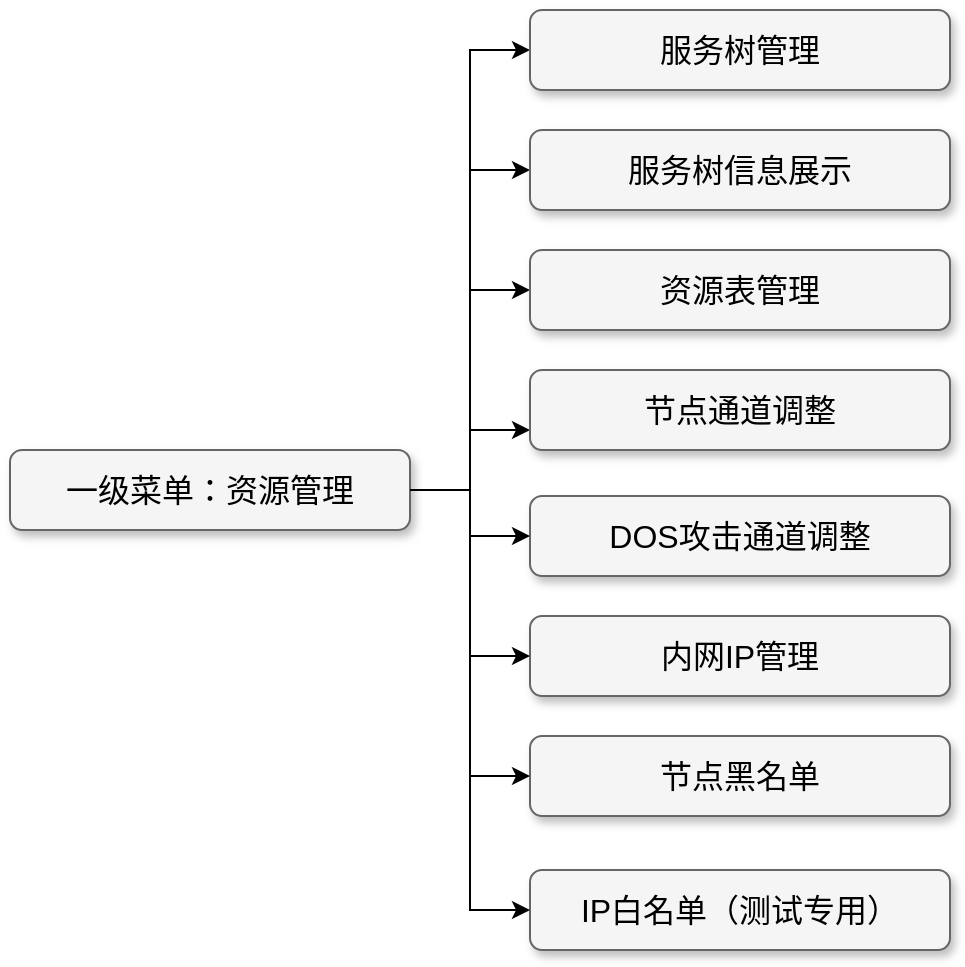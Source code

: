 <mxfile version="13.10.6" type="github"><diagram name="Page-1" id="b98fa263-6416-c6ec-5b7d-78bf54ef71d0"><mxGraphModel dx="1422" dy="706" grid="1" gridSize="10" guides="1" tooltips="1" connect="1" arrows="1" fold="1" page="1" pageScale="1.5" pageWidth="1169" pageHeight="826" background="#ffffff" math="0" shadow="0"><root><mxCell id="0" style=";html=1;"/><mxCell id="1" style=";html=1;" parent="0"/><mxCell id="gHuhCWXJ2lvisYRtFpzS-8" style="edgeStyle=orthogonalEdgeStyle;rounded=0;orthogonalLoop=1;jettySize=auto;html=1;exitX=1;exitY=0.5;exitDx=0;exitDy=0;entryX=0;entryY=0.75;entryDx=0;entryDy=0;" parent="1" source="303ed1de8c2c98b4-3" target="gHuhCWXJ2lvisYRtFpzS-3" edge="1"><mxGeometry relative="1" as="geometry"/></mxCell><mxCell id="gHuhCWXJ2lvisYRtFpzS-9" style="edgeStyle=orthogonalEdgeStyle;rounded=0;orthogonalLoop=1;jettySize=auto;html=1;exitX=1;exitY=0.5;exitDx=0;exitDy=0;entryX=0;entryY=0.5;entryDx=0;entryDy=0;" parent="1" source="303ed1de8c2c98b4-3" target="303ed1de8c2c98b4-4" edge="1"><mxGeometry relative="1" as="geometry"/></mxCell><mxCell id="gHuhCWXJ2lvisYRtFpzS-10" style="edgeStyle=orthogonalEdgeStyle;rounded=0;orthogonalLoop=1;jettySize=auto;html=1;exitX=1;exitY=0.5;exitDx=0;exitDy=0;entryX=0;entryY=0.5;entryDx=0;entryDy=0;" parent="1" source="303ed1de8c2c98b4-3" target="gHuhCWXJ2lvisYRtFpzS-1" edge="1"><mxGeometry relative="1" as="geometry"/></mxCell><mxCell id="gHuhCWXJ2lvisYRtFpzS-11" style="edgeStyle=orthogonalEdgeStyle;rounded=0;orthogonalLoop=1;jettySize=auto;html=1;exitX=1;exitY=0.5;exitDx=0;exitDy=0;entryX=0;entryY=0.5;entryDx=0;entryDy=0;" parent="1" source="303ed1de8c2c98b4-3" target="gHuhCWXJ2lvisYRtFpzS-2" edge="1"><mxGeometry relative="1" as="geometry"/></mxCell><mxCell id="303ed1de8c2c98b4-3" value="一级菜单：资源管理" style="whiteSpace=wrap;html=1;rounded=1;shadow=1;strokeWidth=1;fontSize=16;align=center;fillColor=#f5f5f5;strokeColor=#666666;" parent="1" vertex="1"><mxGeometry x="150" y="370" width="200" height="40" as="geometry"/></mxCell><mxCell id="303ed1de8c2c98b4-4" value="服务树管理" style="whiteSpace=wrap;html=1;rounded=1;shadow=1;strokeWidth=1;fontSize=16;align=center;fillColor=#f5f5f5;strokeColor=#666666;" parent="1" vertex="1"><mxGeometry x="410" y="150" width="210" height="40" as="geometry"/></mxCell><mxCell id="gHuhCWXJ2lvisYRtFpzS-1" value="服务树信息展示" style="whiteSpace=wrap;html=1;rounded=1;shadow=1;strokeWidth=1;fontSize=16;align=center;fillColor=#f5f5f5;strokeColor=#666666;" parent="1" vertex="1"><mxGeometry x="410" y="210" width="210" height="40" as="geometry"/></mxCell><mxCell id="gHuhCWXJ2lvisYRtFpzS-2" value="资源表管理" style="whiteSpace=wrap;html=1;rounded=1;shadow=1;strokeWidth=1;fontSize=16;align=center;fillColor=#f5f5f5;strokeColor=#666666;" parent="1" vertex="1"><mxGeometry x="410" y="270" width="210" height="40" as="geometry"/></mxCell><mxCell id="gHuhCWXJ2lvisYRtFpzS-3" value="节点通道调整" style="whiteSpace=wrap;html=1;rounded=1;shadow=1;strokeWidth=1;fontSize=16;align=center;fillColor=#f5f5f5;strokeColor=#666666;" parent="1" vertex="1"><mxGeometry x="410" y="330" width="210" height="40" as="geometry"/></mxCell><mxCell id="7C6kImrWpoYYN32efwaJ-1" value="内网IP管理" style="whiteSpace=wrap;html=1;rounded=1;shadow=1;strokeWidth=1;fontSize=16;align=center;fillColor=#f5f5f5;strokeColor=#666666;" vertex="1" parent="1"><mxGeometry x="410" y="453" width="210" height="40" as="geometry"/></mxCell><mxCell id="7C6kImrWpoYYN32efwaJ-2" value="DOS攻击通道调整" style="whiteSpace=wrap;html=1;rounded=1;shadow=1;strokeWidth=1;fontSize=16;align=center;fillColor=#f5f5f5;strokeColor=#666666;" vertex="1" parent="1"><mxGeometry x="410" y="393" width="210" height="40" as="geometry"/></mxCell><mxCell id="7C6kImrWpoYYN32efwaJ-3" value="节点黑名单" style="whiteSpace=wrap;html=1;rounded=1;shadow=1;strokeWidth=1;fontSize=16;align=center;fillColor=#f5f5f5;strokeColor=#666666;" vertex="1" parent="1"><mxGeometry x="410" y="513" width="210" height="40" as="geometry"/></mxCell><mxCell id="7C6kImrWpoYYN32efwaJ-4" value="IP白名单（测试专用）" style="whiteSpace=wrap;html=1;rounded=1;shadow=1;strokeWidth=1;fontSize=16;align=center;fillColor=#f5f5f5;strokeColor=#666666;" vertex="1" parent="1"><mxGeometry x="410" y="580" width="210" height="40" as="geometry"/></mxCell><mxCell id="7C6kImrWpoYYN32efwaJ-5" style="edgeStyle=orthogonalEdgeStyle;rounded=0;orthogonalLoop=1;jettySize=auto;html=1;exitX=1;exitY=0.5;exitDx=0;exitDy=0;entryX=0;entryY=0.5;entryDx=0;entryDy=0;" edge="1" parent="1" source="303ed1de8c2c98b4-3" target="7C6kImrWpoYYN32efwaJ-2"><mxGeometry relative="1" as="geometry"><mxPoint x="360" y="270" as="sourcePoint"/><mxPoint x="420" y="370" as="targetPoint"/></mxGeometry></mxCell><mxCell id="7C6kImrWpoYYN32efwaJ-6" style="edgeStyle=orthogonalEdgeStyle;rounded=0;orthogonalLoop=1;jettySize=auto;html=1;entryX=0;entryY=0.5;entryDx=0;entryDy=0;exitX=1;exitY=0.5;exitDx=0;exitDy=0;" edge="1" parent="1" source="303ed1de8c2c98b4-3" target="7C6kImrWpoYYN32efwaJ-1"><mxGeometry relative="1" as="geometry"><mxPoint x="350" y="260" as="sourcePoint"/><mxPoint x="270" y="633" as="targetPoint"/></mxGeometry></mxCell><mxCell id="7C6kImrWpoYYN32efwaJ-7" style="edgeStyle=orthogonalEdgeStyle;rounded=0;orthogonalLoop=1;jettySize=auto;html=1;exitX=1;exitY=0.5;exitDx=0;exitDy=0;entryX=0;entryY=0.5;entryDx=0;entryDy=0;" edge="1" parent="1" source="303ed1de8c2c98b4-3" target="7C6kImrWpoYYN32efwaJ-3"><mxGeometry relative="1" as="geometry"><mxPoint x="250" y="340" as="sourcePoint"/><mxPoint x="310" y="493" as="targetPoint"/></mxGeometry></mxCell><mxCell id="7C6kImrWpoYYN32efwaJ-8" style="edgeStyle=orthogonalEdgeStyle;rounded=0;orthogonalLoop=1;jettySize=auto;html=1;entryX=0;entryY=0.5;entryDx=0;entryDy=0;exitX=1;exitY=0.5;exitDx=0;exitDy=0;" edge="1" parent="1" source="303ed1de8c2c98b4-3" target="7C6kImrWpoYYN32efwaJ-4"><mxGeometry relative="1" as="geometry"><mxPoint x="350" y="380" as="sourcePoint"/><mxPoint x="150" y="310" as="targetPoint"/><Array as="points"><mxPoint x="380" y="390"/><mxPoint x="380" y="600"/></Array></mxGeometry></mxCell></root></mxGraphModel></diagram></mxfile>